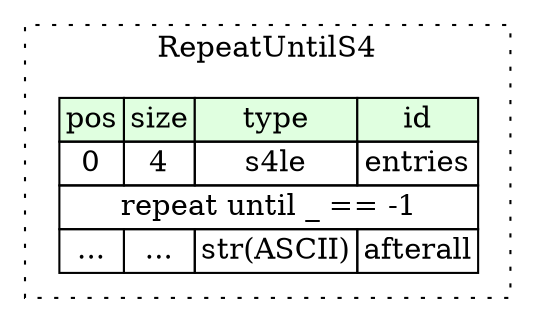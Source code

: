 digraph {
	rankdir=LR;
	node [shape=plaintext];
	subgraph cluster__repeat_until_s4 {
		label="RepeatUntilS4";
		graph[style=dotted];

		repeat_until_s4__seq [label=<<TABLE BORDER="0" CELLBORDER="1" CELLSPACING="0">
			<TR><TD BGCOLOR="#E0FFE0">pos</TD><TD BGCOLOR="#E0FFE0">size</TD><TD BGCOLOR="#E0FFE0">type</TD><TD BGCOLOR="#E0FFE0">id</TD></TR>
			<TR><TD PORT="entries_pos">0</TD><TD PORT="entries_size">4</TD><TD>s4le</TD><TD PORT="entries_type">entries</TD></TR>
			<TR><TD COLSPAN="4" PORT="entries__repeat">repeat until _ == -1</TD></TR>
			<TR><TD PORT="afterall_pos">...</TD><TD PORT="afterall_size">...</TD><TD>str(ASCII)</TD><TD PORT="afterall_type">afterall</TD></TR>
		</TABLE>>];
	}
}
